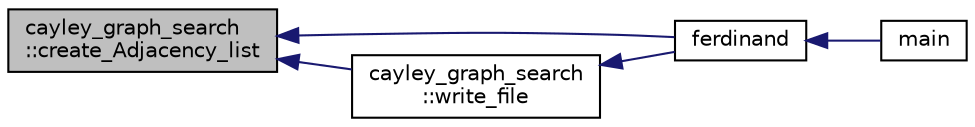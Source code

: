 digraph "cayley_graph_search::create_Adjacency_list"
{
  edge [fontname="Helvetica",fontsize="10",labelfontname="Helvetica",labelfontsize="10"];
  node [fontname="Helvetica",fontsize="10",shape=record];
  rankdir="LR";
  Node937 [label="cayley_graph_search\l::create_Adjacency_list",height=0.2,width=0.4,color="black", fillcolor="grey75", style="filled", fontcolor="black"];
  Node937 -> Node938 [dir="back",color="midnightblue",fontsize="10",style="solid",fontname="Helvetica"];
  Node938 [label="ferdinand",height=0.2,width=0.4,color="black", fillcolor="white", style="filled",URL="$da/df3/ferdinand_8_c.html#a322b57727d23cf5a0932f11c30ea18d9"];
  Node938 -> Node939 [dir="back",color="midnightblue",fontsize="10",style="solid",fontname="Helvetica"];
  Node939 [label="main",height=0.2,width=0.4,color="black", fillcolor="white", style="filled",URL="$da/df3/ferdinand_8_c.html#a3c04138a5bfe5d72780bb7e82a18e627"];
  Node937 -> Node940 [dir="back",color="midnightblue",fontsize="10",style="solid",fontname="Helvetica"];
  Node940 [label="cayley_graph_search\l::write_file",height=0.2,width=0.4,color="black", fillcolor="white", style="filled",URL="$de/dae/classcayley__graph__search.html#a428879782c317f9a4f9524ea5d16072b"];
  Node940 -> Node938 [dir="back",color="midnightblue",fontsize="10",style="solid",fontname="Helvetica"];
}
